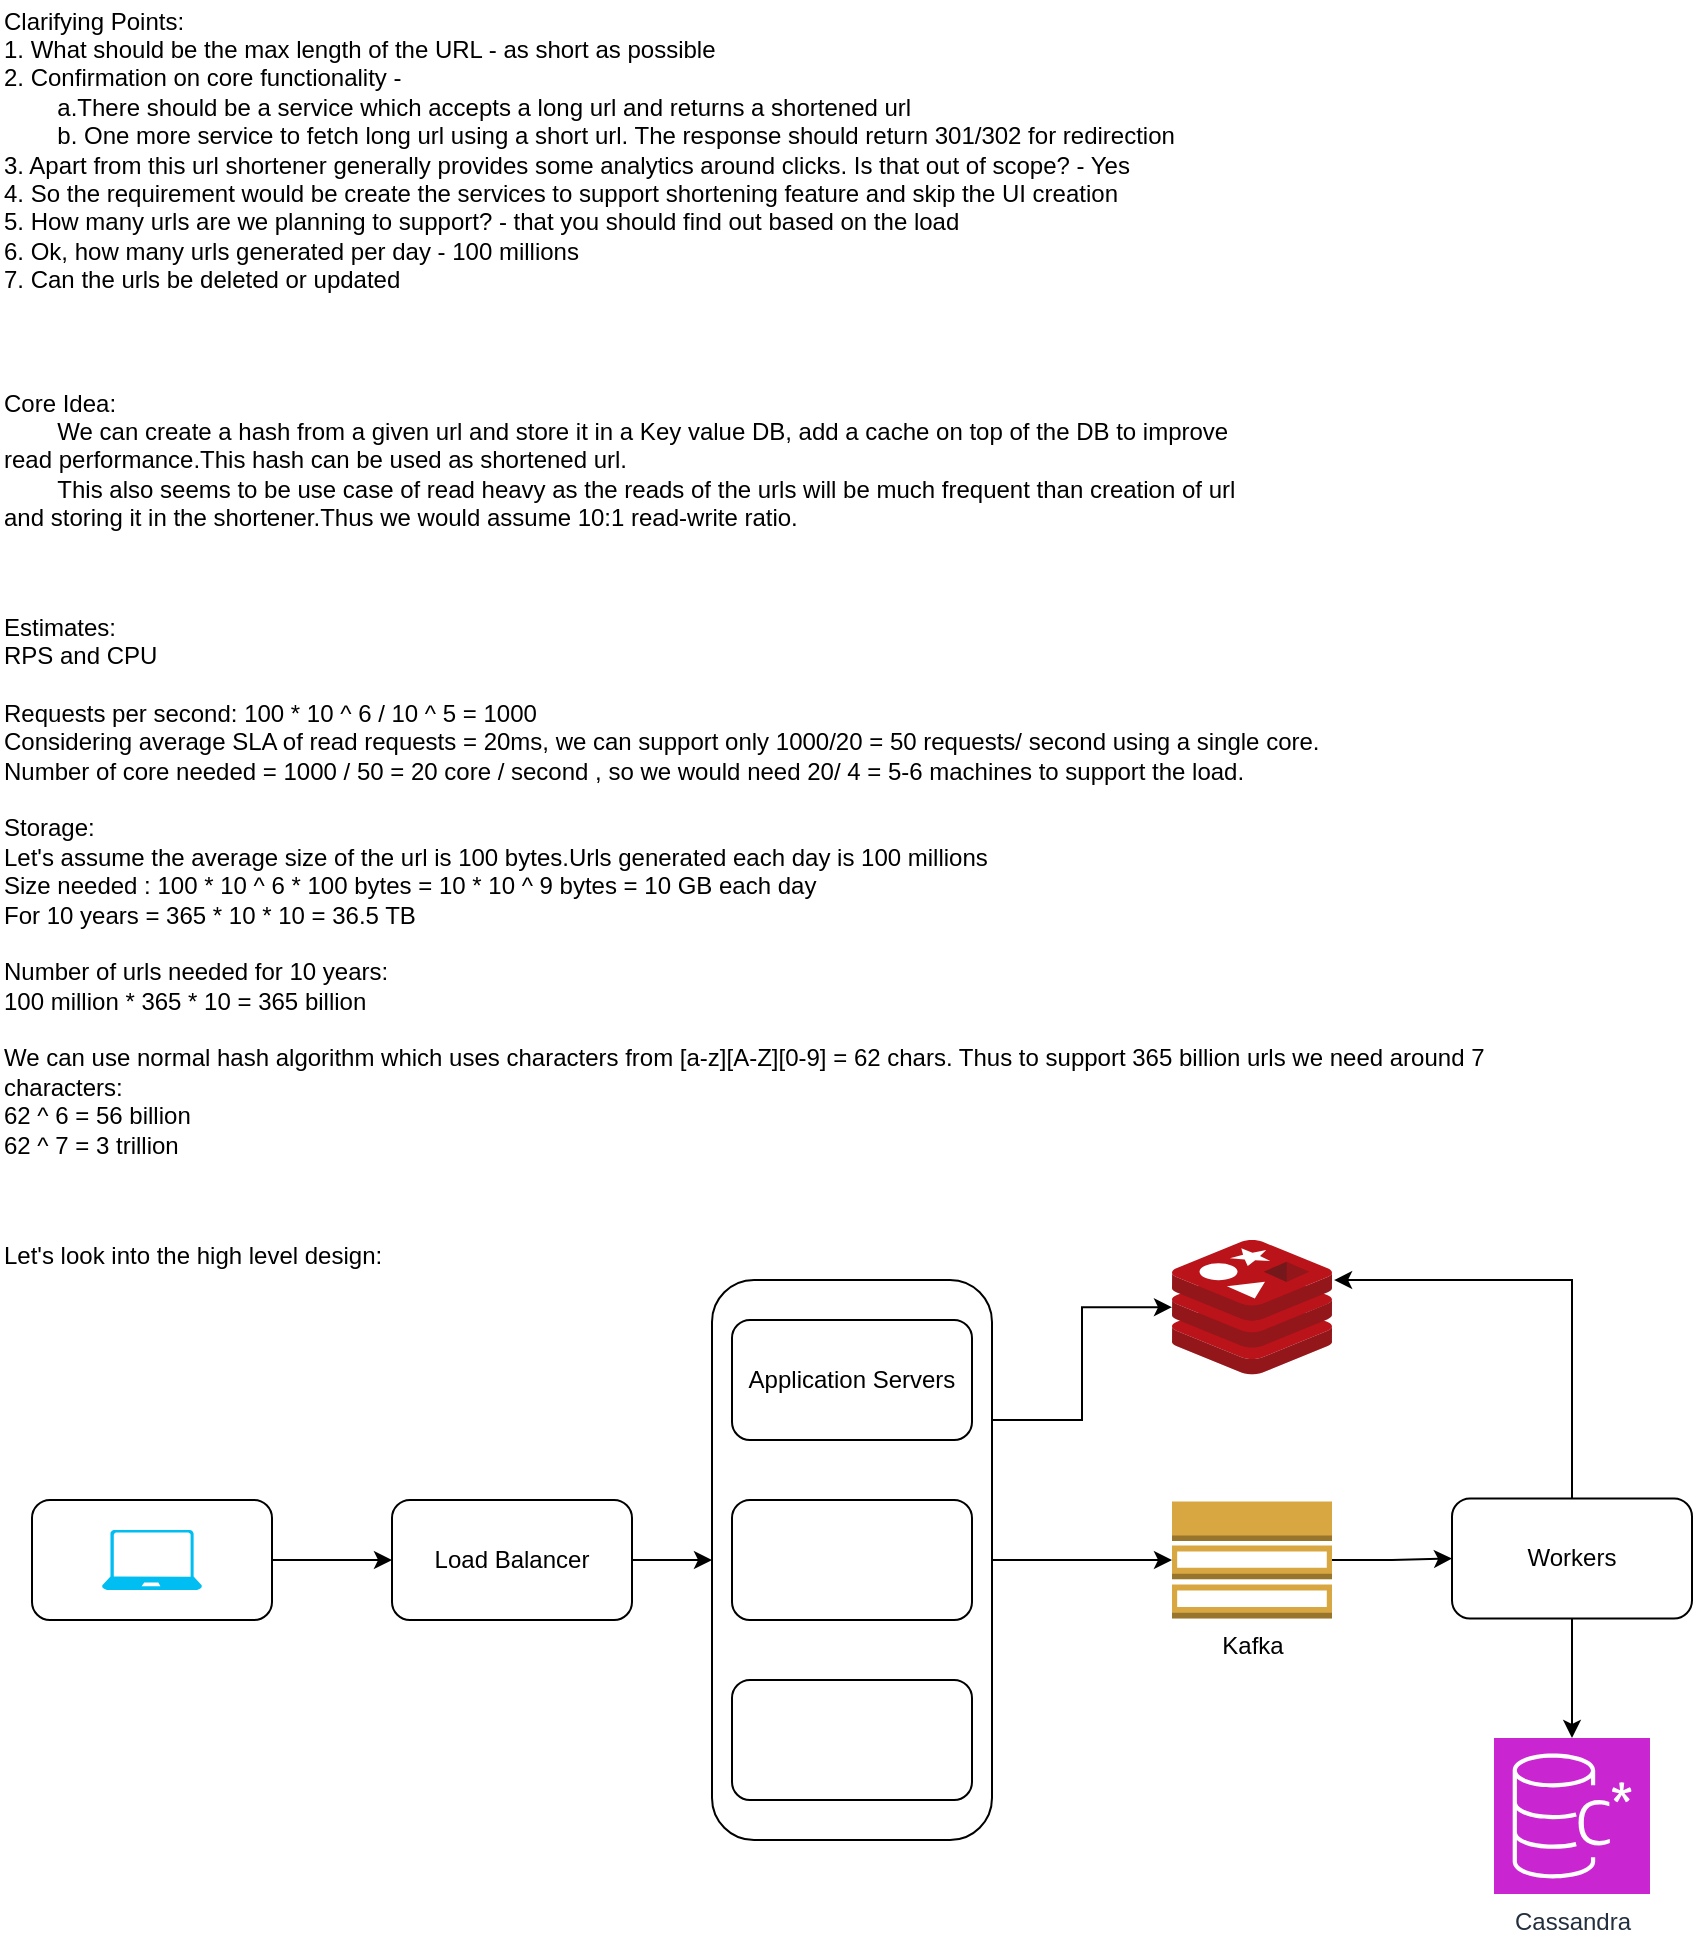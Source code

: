 <mxfile version="24.3.1" type="github">
  <diagram name="Page-1" id="OIAHOW4MRP7iXSUrzqny">
    <mxGraphModel dx="1586" dy="1190" grid="1" gridSize="10" guides="1" tooltips="1" connect="1" arrows="1" fold="1" page="1" pageScale="1" pageWidth="827" pageHeight="1169" math="0" shadow="0">
      <root>
        <mxCell id="0" />
        <mxCell id="1" parent="0" />
        <mxCell id="BbplOjUuKERmN9BkRW4d-28" style="edgeStyle=orthogonalEdgeStyle;rounded=0;orthogonalLoop=1;jettySize=auto;html=1;exitX=1;exitY=0.25;exitDx=0;exitDy=0;" parent="1" source="BbplOjUuKERmN9BkRW4d-12" target="BbplOjUuKERmN9BkRW4d-13" edge="1">
          <mxGeometry relative="1" as="geometry" />
        </mxCell>
        <mxCell id="BbplOjUuKERmN9BkRW4d-12" value="" style="rounded=1;whiteSpace=wrap;html=1;" parent="1" vertex="1">
          <mxGeometry x="390" y="730" width="140" height="280" as="geometry" />
        </mxCell>
        <mxCell id="fmulczopTdYqbhKhcUvP-1" value="Clarifying Points:&lt;div&gt;1. What should be the max length of the URL - as short as possible&lt;/div&gt;&lt;div&gt;2. Confirmation on core functionality -&amp;nbsp;&lt;/div&gt;&lt;div&gt;&lt;span style=&quot;white-space: pre;&quot;&gt;&#x9;&lt;/span&gt;a.There should be a service which accepts a long url and returns a shortened url&lt;/div&gt;&lt;div&gt;&lt;span style=&quot;white-space: pre;&quot;&gt;&#x9;b. One more service to fetch long url using a short url. The response should return 301/302 for redirection&lt;/span&gt;&lt;br&gt;&lt;/div&gt;&lt;div&gt;&lt;span style=&quot;white-space: pre;&quot;&gt;3. Apart from this url shortener generally provides some analytics around clicks. Is that out of scope? - Yes&lt;/span&gt;&lt;/div&gt;&lt;div&gt;&lt;span style=&quot;white-space: pre;&quot;&gt;4. So the requirement would be create the services to support shortening feature and skip the UI creation&lt;/span&gt;&lt;/div&gt;&lt;div&gt;&lt;span style=&quot;white-space: pre;&quot;&gt;5. How many urls are we planning to support? - that you should find out based on the load&lt;/span&gt;&lt;/div&gt;&lt;div&gt;&lt;span style=&quot;white-space: pre;&quot;&gt;6. Ok, how many urls generated per day - 100 millions&lt;/span&gt;&lt;/div&gt;&lt;div&gt;&lt;span style=&quot;white-space: pre;&quot;&gt;7. Can the urls be deleted or updated&lt;/span&gt;&lt;/div&gt;" style="text;strokeColor=none;align=left;fillColor=none;html=1;verticalAlign=middle;whiteSpace=wrap;rounded=0;" parent="1" vertex="1">
          <mxGeometry x="34" y="90" width="746" height="150" as="geometry" />
        </mxCell>
        <mxCell id="fmulczopTdYqbhKhcUvP-3" value="Core Idea:&lt;div&gt;&lt;span style=&quot;white-space: pre;&quot;&gt;&#x9;&lt;/span&gt;We can create a hash from a given url and store it in a Key value DB, add a cache on top of the DB to improve read performance.This hash can be used as shortened url.&amp;nbsp;&lt;/div&gt;&lt;div&gt;&lt;span style=&quot;white-space: pre;&quot;&gt;&#x9;&lt;/span&gt;This also seems to be use case of read heavy as the reads of the urls will be much frequent than creation of url and storing it in the shortener.Thus we would assume 10:1 read-write ratio.&lt;/div&gt;" style="text;strokeColor=none;align=left;fillColor=none;html=1;verticalAlign=middle;whiteSpace=wrap;rounded=0;" parent="1" vertex="1">
          <mxGeometry x="34" y="280" width="630" height="80" as="geometry" />
        </mxCell>
        <mxCell id="fmulczopTdYqbhKhcUvP-4" value="Estimates:&lt;div&gt;RPS and CPU&lt;br&gt;&lt;div&gt;&lt;br&gt;&lt;/div&gt;&lt;div&gt;Requests per second: 100 * 10 ^ 6 / 10 ^ 5 = 1000&lt;/div&gt;&lt;div&gt;Considering average SLA of read requests = 20ms, we can support only 1000/20 = 50 requests/ second using a single core.&lt;/div&gt;&lt;div&gt;Number of core needed = 1000 / 50 = 20 core / second , so we would need 20/ 4 = 5-6 machines to support the load.&lt;/div&gt;&lt;div&gt;&lt;br&gt;&lt;/div&gt;&lt;div&gt;Storage:&lt;/div&gt;&lt;div&gt;Let&#39;s assume the average size of the url is 100 bytes.Urls generated each day is 100 millions&lt;/div&gt;&lt;div&gt;Size needed : 100 * 10 ^ 6 * 100 bytes = 10 * 10 ^ 9 bytes = 10 GB each day&lt;/div&gt;&lt;div&gt;For 10 years = 365 * 10 * 10 = 36.5 TB&lt;/div&gt;&lt;div&gt;&lt;br&gt;&lt;/div&gt;&lt;div&gt;Number of urls needed for 10 years:&amp;nbsp;&lt;/div&gt;&lt;div&gt;100 million * 365 * 10 = 365 billion&lt;/div&gt;&lt;div&gt;&lt;br&gt;&lt;/div&gt;&lt;div&gt;We can use normal hash algorithm which uses characters from [a-z][A-Z][0-9] = 62 chars. Thus to support 365 billion urls we need around 7 characters:&amp;nbsp;&lt;/div&gt;&lt;div&gt;62 ^ 6 = 56 billion&amp;nbsp;&lt;/div&gt;&lt;div&gt;62 ^ 7 = 3 trillion&lt;/div&gt;&lt;div&gt;&lt;br&gt;&lt;/div&gt;&lt;/div&gt;" style="text;strokeColor=none;align=left;fillColor=none;html=1;verticalAlign=middle;whiteSpace=wrap;rounded=0;" parent="1" vertex="1">
          <mxGeometry x="34" y="390" width="760" height="300" as="geometry" />
        </mxCell>
        <mxCell id="BbplOjUuKERmN9BkRW4d-1" value="Let&#39;s look into the high level design:&lt;div&gt;&lt;br&gt;&lt;/div&gt;" style="text;strokeColor=none;align=left;fillColor=none;html=1;verticalAlign=middle;whiteSpace=wrap;rounded=0;" parent="1" vertex="1">
          <mxGeometry x="34" y="710" width="306" height="30" as="geometry" />
        </mxCell>
        <mxCell id="BbplOjUuKERmN9BkRW4d-15" style="edgeStyle=orthogonalEdgeStyle;rounded=0;orthogonalLoop=1;jettySize=auto;html=1;exitX=1;exitY=0.5;exitDx=0;exitDy=0;" parent="1" source="BbplOjUuKERmN9BkRW4d-4" target="BbplOjUuKERmN9BkRW4d-12" edge="1">
          <mxGeometry relative="1" as="geometry" />
        </mxCell>
        <mxCell id="BbplOjUuKERmN9BkRW4d-4" value="Load Balancer" style="rounded=1;whiteSpace=wrap;html=1;" parent="1" vertex="1">
          <mxGeometry x="230" y="840" width="120" height="60" as="geometry" />
        </mxCell>
        <mxCell id="BbplOjUuKERmN9BkRW4d-5" value="" style="group" parent="1" vertex="1" connectable="0">
          <mxGeometry x="50" y="840" width="120" height="60" as="geometry" />
        </mxCell>
        <mxCell id="BbplOjUuKERmN9BkRW4d-2" value="" style="rounded=1;whiteSpace=wrap;html=1;" parent="BbplOjUuKERmN9BkRW4d-5" vertex="1">
          <mxGeometry width="120" height="60" as="geometry" />
        </mxCell>
        <mxCell id="BbplOjUuKERmN9BkRW4d-3" value="" style="verticalLabelPosition=bottom;html=1;verticalAlign=top;align=center;strokeColor=none;fillColor=#00BEF2;shape=mxgraph.azure.laptop;pointerEvents=1;" parent="BbplOjUuKERmN9BkRW4d-5" vertex="1">
          <mxGeometry x="35" y="15" width="50" height="30" as="geometry" />
        </mxCell>
        <mxCell id="BbplOjUuKERmN9BkRW4d-6" value="Application Servers" style="rounded=1;whiteSpace=wrap;html=1;" parent="1" vertex="1">
          <mxGeometry x="400" y="750" width="120" height="60" as="geometry" />
        </mxCell>
        <mxCell id="BbplOjUuKERmN9BkRW4d-7" value="" style="rounded=1;whiteSpace=wrap;html=1;" parent="1" vertex="1">
          <mxGeometry x="400" y="840" width="120" height="60" as="geometry" />
        </mxCell>
        <mxCell id="BbplOjUuKERmN9BkRW4d-8" value="" style="rounded=1;whiteSpace=wrap;html=1;" parent="1" vertex="1">
          <mxGeometry x="400" y="930" width="120" height="60" as="geometry" />
        </mxCell>
        <mxCell id="BbplOjUuKERmN9BkRW4d-25" style="edgeStyle=orthogonalEdgeStyle;rounded=0;orthogonalLoop=1;jettySize=auto;html=1;exitX=1;exitY=0.5;exitDx=0;exitDy=0;exitPerimeter=0;entryX=0;entryY=0.5;entryDx=0;entryDy=0;" parent="1" source="BbplOjUuKERmN9BkRW4d-10" target="BbplOjUuKERmN9BkRW4d-22" edge="1">
          <mxGeometry relative="1" as="geometry" />
        </mxCell>
        <mxCell id="BbplOjUuKERmN9BkRW4d-10" value="Kafka" style="outlineConnect=0;dashed=0;verticalLabelPosition=bottom;verticalAlign=top;align=center;html=1;shape=mxgraph.aws3.topic_2;fillColor=#D9A741;gradientColor=none;" parent="1" vertex="1">
          <mxGeometry x="620" y="840.75" width="80" height="58.5" as="geometry" />
        </mxCell>
        <mxCell id="BbplOjUuKERmN9BkRW4d-11" value="Cassandra" style="sketch=0;points=[[0,0,0],[0.25,0,0],[0.5,0,0],[0.75,0,0],[1,0,0],[0,1,0],[0.25,1,0],[0.5,1,0],[0.75,1,0],[1,1,0],[0,0.25,0],[0,0.5,0],[0,0.75,0],[1,0.25,0],[1,0.5,0],[1,0.75,0]];outlineConnect=0;fontColor=#232F3E;fillColor=#C925D1;strokeColor=#ffffff;dashed=0;verticalLabelPosition=bottom;verticalAlign=top;align=center;html=1;fontSize=12;fontStyle=0;aspect=fixed;shape=mxgraph.aws4.resourceIcon;resIcon=mxgraph.aws4.managed_apache_cassandra_service;" parent="1" vertex="1">
          <mxGeometry x="781" y="959" width="78" height="78" as="geometry" />
        </mxCell>
        <mxCell id="BbplOjUuKERmN9BkRW4d-13" value="" style="image;sketch=0;aspect=fixed;html=1;points=[];align=center;fontSize=12;image=img/lib/mscae/Cache_Redis_Product.svg;" parent="1" vertex="1">
          <mxGeometry x="620" y="710" width="80" height="67.2" as="geometry" />
        </mxCell>
        <mxCell id="BbplOjUuKERmN9BkRW4d-14" style="edgeStyle=orthogonalEdgeStyle;rounded=0;orthogonalLoop=1;jettySize=auto;html=1;exitX=1;exitY=0.5;exitDx=0;exitDy=0;entryX=0;entryY=0.5;entryDx=0;entryDy=0;" parent="1" source="BbplOjUuKERmN9BkRW4d-2" target="BbplOjUuKERmN9BkRW4d-4" edge="1">
          <mxGeometry relative="1" as="geometry" />
        </mxCell>
        <mxCell id="BbplOjUuKERmN9BkRW4d-27" style="edgeStyle=orthogonalEdgeStyle;rounded=0;orthogonalLoop=1;jettySize=auto;html=1;exitX=0.5;exitY=1;exitDx=0;exitDy=0;" parent="1" source="BbplOjUuKERmN9BkRW4d-22" target="BbplOjUuKERmN9BkRW4d-11" edge="1">
          <mxGeometry relative="1" as="geometry" />
        </mxCell>
        <mxCell id="BbplOjUuKERmN9BkRW4d-22" value="Workers" style="rounded=1;whiteSpace=wrap;html=1;" parent="1" vertex="1">
          <mxGeometry x="760" y="839.25" width="120" height="60" as="geometry" />
        </mxCell>
        <mxCell id="BbplOjUuKERmN9BkRW4d-24" style="edgeStyle=orthogonalEdgeStyle;rounded=0;orthogonalLoop=1;jettySize=auto;html=1;entryX=0;entryY=0.5;entryDx=0;entryDy=0;entryPerimeter=0;" parent="1" source="BbplOjUuKERmN9BkRW4d-12" target="BbplOjUuKERmN9BkRW4d-10" edge="1">
          <mxGeometry relative="1" as="geometry" />
        </mxCell>
        <mxCell id="BbplOjUuKERmN9BkRW4d-26" style="edgeStyle=orthogonalEdgeStyle;rounded=0;orthogonalLoop=1;jettySize=auto;html=1;exitX=0.5;exitY=0;exitDx=0;exitDy=0;entryX=1.013;entryY=0.298;entryDx=0;entryDy=0;entryPerimeter=0;" parent="1" source="BbplOjUuKERmN9BkRW4d-22" target="BbplOjUuKERmN9BkRW4d-13" edge="1">
          <mxGeometry relative="1" as="geometry" />
        </mxCell>
      </root>
    </mxGraphModel>
  </diagram>
</mxfile>
